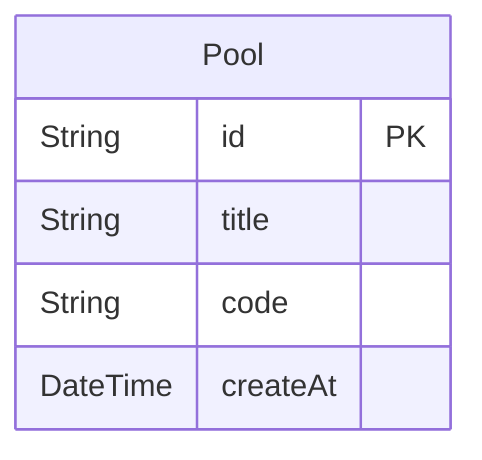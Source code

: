 erDiagram

  Pool {
    String id PK 
    String title  
    String code  
    DateTime createAt  
    }